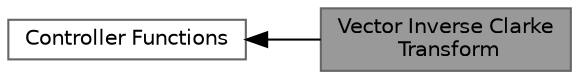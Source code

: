 digraph "Vector Inverse Clarke Transform"
{
 // LATEX_PDF_SIZE
  bgcolor="transparent";
  edge [fontname=Helvetica,fontsize=10,labelfontname=Helvetica,labelfontsize=10];
  node [fontname=Helvetica,fontsize=10,shape=box,height=0.2,width=0.4];
  rankdir=LR;
  Node2 [id="Node000002",label="Controller Functions",height=0.2,width=0.4,color="grey40", fillcolor="white", style="filled",URL="$group__group_controller.html",tooltip=" "];
  Node1 [id="Node000001",label="Vector Inverse Clarke\l Transform",height=0.2,width=0.4,color="gray40", fillcolor="grey60", style="filled", fontcolor="black",tooltip=" "];
  Node2->Node1 [shape=plaintext, dir="back", style="solid"];
}
